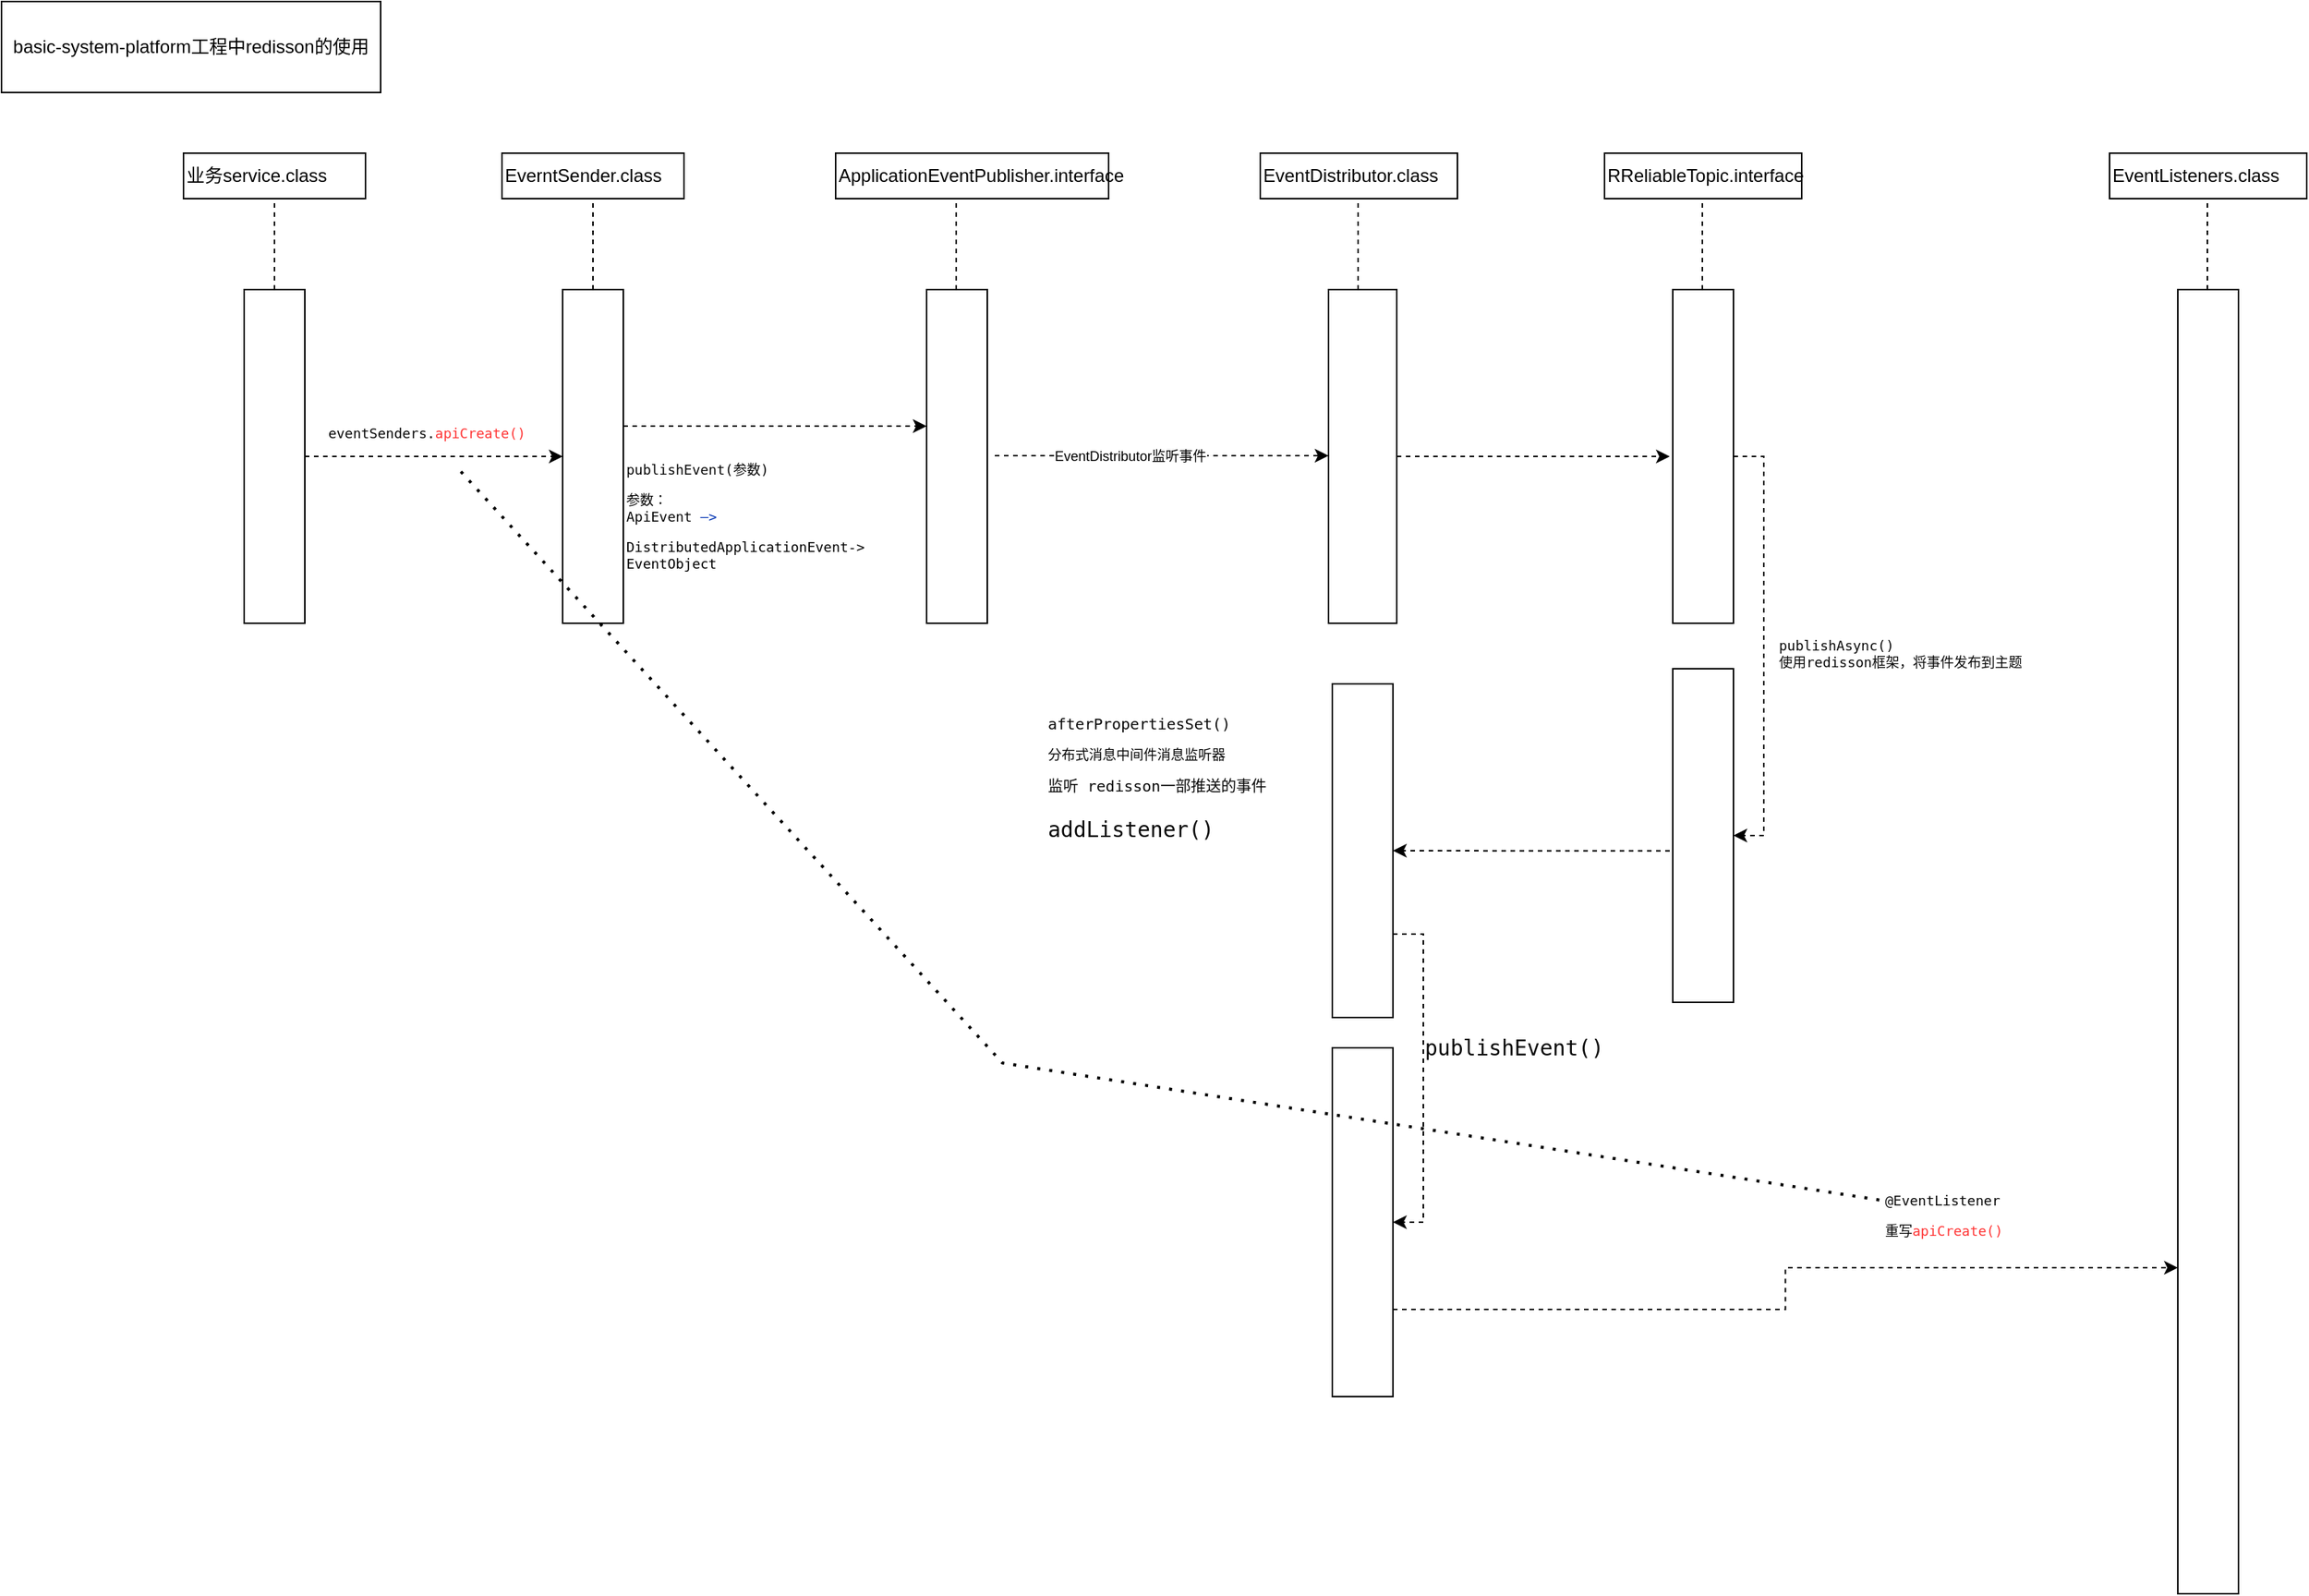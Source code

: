 <mxfile version="20.8.5" type="github">
  <diagram id="lzR9WTqNMokMjlMZCket" name="第 1 页">
    <mxGraphModel dx="2327" dy="784" grid="1" gridSize="10" guides="1" tooltips="1" connect="1" arrows="1" fold="1" page="1" pageScale="1" pageWidth="827" pageHeight="1169" math="0" shadow="0">
      <root>
        <mxCell id="0" />
        <mxCell id="1" parent="0" />
        <mxCell id="b4XzP5kvtJkdpVzACAJ3-1" value="basic-system-platform工程中redisson的使用" style="rounded=0;whiteSpace=wrap;html=1;" parent="1" vertex="1">
          <mxGeometry x="-230" width="250" height="60" as="geometry" />
        </mxCell>
        <mxCell id="b4XzP5kvtJkdpVzACAJ3-2" value="EverntSender.class" style="rounded=0;whiteSpace=wrap;html=1;align=left;" parent="1" vertex="1">
          <mxGeometry x="100" y="100" width="120" height="30" as="geometry" />
        </mxCell>
        <mxCell id="K12D8q6yLpKOAg62nF1a-1" value="ApplicationEventPublisher.interface" style="rounded=0;whiteSpace=wrap;html=1;align=left;" vertex="1" parent="1">
          <mxGeometry x="320" y="100" width="180" height="30" as="geometry" />
        </mxCell>
        <mxCell id="K12D8q6yLpKOAg62nF1a-2" value="&lt;pre style=&quot;background-color:#ffffff;color:#080808;font-family:&#39;JetBrains Mono&#39;,monospace;font-size:13.5pt;&quot;&gt;&lt;br&gt;&lt;/pre&gt;" style="rounded=0;whiteSpace=wrap;html=1;" vertex="1" parent="1">
          <mxGeometry x="140" y="190" width="40" height="220" as="geometry" />
        </mxCell>
        <mxCell id="K12D8q6yLpKOAg62nF1a-3" value="" style="endArrow=none;dashed=1;html=1;rounded=0;entryX=0.5;entryY=1;entryDx=0;entryDy=0;" edge="1" parent="1" source="K12D8q6yLpKOAg62nF1a-2" target="b4XzP5kvtJkdpVzACAJ3-2">
          <mxGeometry width="50" height="50" relative="1" as="geometry">
            <mxPoint x="390" y="300" as="sourcePoint" />
            <mxPoint x="440" y="250" as="targetPoint" />
          </mxGeometry>
        </mxCell>
        <mxCell id="K12D8q6yLpKOAg62nF1a-5" value="" style="rounded=0;whiteSpace=wrap;html=1;" vertex="1" parent="1">
          <mxGeometry x="380" y="190" width="40" height="220" as="geometry" />
        </mxCell>
        <mxCell id="K12D8q6yLpKOAg62nF1a-8" value="" style="endArrow=classic;html=1;rounded=0;exitX=1;exitY=0.409;exitDx=0;exitDy=0;exitPerimeter=0;dashed=1;" edge="1" parent="1" source="K12D8q6yLpKOAg62nF1a-2">
          <mxGeometry width="50" height="50" relative="1" as="geometry">
            <mxPoint x="390" y="240" as="sourcePoint" />
            <mxPoint x="380" y="280" as="targetPoint" />
            <Array as="points">
              <mxPoint x="320" y="280" />
              <mxPoint x="370" y="280" />
            </Array>
          </mxGeometry>
        </mxCell>
        <mxCell id="K12D8q6yLpKOAg62nF1a-10" value="EventDistributor.class" style="rounded=0;whiteSpace=wrap;html=1;align=left;" vertex="1" parent="1">
          <mxGeometry x="600" y="100" width="130" height="30" as="geometry" />
        </mxCell>
        <mxCell id="K12D8q6yLpKOAg62nF1a-11" value="" style="endArrow=classic;html=1;rounded=0;exitX=1;exitY=0.409;exitDx=0;exitDy=0;exitPerimeter=0;dashed=1;" edge="1" parent="1">
          <mxGeometry width="50" height="50" relative="1" as="geometry">
            <mxPoint x="425" y="299.5" as="sourcePoint" />
            <mxPoint x="645" y="299.5" as="targetPoint" />
            <Array as="points">
              <mxPoint x="645" y="299.5" />
            </Array>
          </mxGeometry>
        </mxCell>
        <mxCell id="K12D8q6yLpKOAg62nF1a-12" value="EventDistributor监听事件" style="edgeLabel;html=1;align=center;verticalAlign=middle;resizable=0;points=[];fontSize=9;" vertex="1" connectable="0" parent="K12D8q6yLpKOAg62nF1a-11">
          <mxGeometry x="-0.196" relative="1" as="geometry">
            <mxPoint as="offset" />
          </mxGeometry>
        </mxCell>
        <mxCell id="K12D8q6yLpKOAg62nF1a-20" style="edgeStyle=orthogonalEdgeStyle;rounded=0;orthogonalLoop=1;jettySize=auto;html=1;exitX=1;exitY=0.5;exitDx=0;exitDy=0;dashed=1;fontSize=9;" edge="1" parent="1" source="K12D8q6yLpKOAg62nF1a-15">
          <mxGeometry relative="1" as="geometry">
            <mxPoint x="870" y="300" as="targetPoint" />
          </mxGeometry>
        </mxCell>
        <mxCell id="K12D8q6yLpKOAg62nF1a-15" value="" style="rounded=0;whiteSpace=wrap;html=1;" vertex="1" parent="1">
          <mxGeometry x="645" y="190" width="45" height="220" as="geometry" />
        </mxCell>
        <mxCell id="K12D8q6yLpKOAg62nF1a-16" value="" style="endArrow=none;dashed=1;html=1;rounded=0;entryX=0.5;entryY=1;entryDx=0;entryDy=0;" edge="1" parent="1">
          <mxGeometry width="50" height="50" relative="1" as="geometry">
            <mxPoint x="664.5" y="190" as="sourcePoint" />
            <mxPoint x="664.5" y="130" as="targetPoint" />
          </mxGeometry>
        </mxCell>
        <mxCell id="K12D8q6yLpKOAg62nF1a-17" value="RReliableTopic.interface" style="rounded=0;whiteSpace=wrap;html=1;align=left;" vertex="1" parent="1">
          <mxGeometry x="827" y="100" width="130" height="30" as="geometry" />
        </mxCell>
        <mxCell id="K12D8q6yLpKOAg62nF1a-22" style="edgeStyle=orthogonalEdgeStyle;rounded=0;orthogonalLoop=1;jettySize=auto;html=1;exitX=1;exitY=0.5;exitDx=0;exitDy=0;dashed=1;fontSize=9;entryX=1;entryY=0.5;entryDx=0;entryDy=0;" edge="1" parent="1" source="K12D8q6yLpKOAg62nF1a-18" target="K12D8q6yLpKOAg62nF1a-23">
          <mxGeometry relative="1" as="geometry">
            <mxPoint x="940" y="530" as="targetPoint" />
          </mxGeometry>
        </mxCell>
        <mxCell id="K12D8q6yLpKOAg62nF1a-18" value="" style="rounded=0;whiteSpace=wrap;html=1;" vertex="1" parent="1">
          <mxGeometry x="872" y="190" width="40" height="220" as="geometry" />
        </mxCell>
        <mxCell id="K12D8q6yLpKOAg62nF1a-19" value="" style="endArrow=none;dashed=1;html=1;rounded=0;entryX=0.5;entryY=1;entryDx=0;entryDy=0;" edge="1" parent="1">
          <mxGeometry width="50" height="50" relative="1" as="geometry">
            <mxPoint x="891.5" y="190" as="sourcePoint" />
            <mxPoint x="891.5" y="130" as="targetPoint" />
          </mxGeometry>
        </mxCell>
        <mxCell id="K12D8q6yLpKOAg62nF1a-23" value="" style="rounded=0;whiteSpace=wrap;html=1;" vertex="1" parent="1">
          <mxGeometry x="872" y="440" width="40" height="220" as="geometry" />
        </mxCell>
        <mxCell id="K12D8q6yLpKOAg62nF1a-25" value="&lt;pre style=&quot;background-color: rgb(255, 255, 255); color: rgb(8, 8, 8); font-family: &amp;quot;JetBrains Mono&amp;quot;, monospace; font-size: 9px;&quot;&gt;publishAsync()&lt;br/&gt;使用redisson框架，将事件发布到主题&lt;/pre&gt;" style="text;html=1;align=left;verticalAlign=middle;resizable=0;points=[];autosize=1;strokeColor=none;fillColor=none;fontSize=9;" vertex="1" parent="1">
          <mxGeometry x="940" y="400" width="240" height="60" as="geometry" />
        </mxCell>
        <mxCell id="K12D8q6yLpKOAg62nF1a-27" value="" style="endArrow=none;dashed=1;html=1;rounded=0;entryX=0.5;entryY=1;entryDx=0;entryDy=0;" edge="1" parent="1">
          <mxGeometry width="50" height="50" relative="1" as="geometry">
            <mxPoint x="399.5" y="190" as="sourcePoint" />
            <mxPoint x="399.5" y="130" as="targetPoint" />
          </mxGeometry>
        </mxCell>
        <mxCell id="K12D8q6yLpKOAg62nF1a-28" value="" style="rounded=0;whiteSpace=wrap;html=1;" vertex="1" parent="1">
          <mxGeometry x="647.5" y="450" width="40" height="220" as="geometry" />
        </mxCell>
        <mxCell id="K12D8q6yLpKOAg62nF1a-29" style="edgeStyle=orthogonalEdgeStyle;rounded=0;orthogonalLoop=1;jettySize=auto;html=1;exitX=-0.05;exitY=0.546;exitDx=0;exitDy=0;dashed=1;fontSize=9;entryX=1;entryY=0.5;entryDx=0;entryDy=0;exitPerimeter=0;" edge="1" parent="1" source="K12D8q6yLpKOAg62nF1a-23" target="K12D8q6yLpKOAg62nF1a-28">
          <mxGeometry relative="1" as="geometry">
            <mxPoint x="930" y="850" as="targetPoint" />
            <mxPoint x="930" y="600" as="sourcePoint" />
          </mxGeometry>
        </mxCell>
        <mxCell id="K12D8q6yLpKOAg62nF1a-30" value="&lt;pre style=&quot;background-color: rgb(255, 255, 255); color: rgb(8, 8, 8); font-family: &amp;quot;JetBrains Mono&amp;quot;, monospace;&quot;&gt;&lt;font size=&quot;1&quot;&gt;afterPropertiesSet()&lt;br&gt;&lt;/font&gt;&lt;pre style=&quot;font-family: 宋体, monospace;&quot;&gt;&lt;font style=&quot;font-size: 9px;&quot;&gt;分布式消息中间件消息监听器&lt;/font&gt;&lt;/pre&gt;&lt;font size=&quot;1&quot;&gt;&lt;div style=&quot;&quot;&gt;监听 redisson一部推送的事件&lt;br&gt;&lt;pre style=&quot;font-family: &amp;quot;JetBrains Mono&amp;quot;, monospace; font-size: 10.5pt;&quot;&gt;addListener()&lt;/pre&gt;&lt;/div&gt;&lt;/font&gt;&lt;/pre&gt;" style="text;html=1;align=left;verticalAlign=middle;resizable=0;points=[];autosize=1;strokeColor=none;fillColor=none;fontSize=9;" vertex="1" parent="1">
          <mxGeometry x="457.5" y="450" width="200" height="130" as="geometry" />
        </mxCell>
        <mxCell id="K12D8q6yLpKOAg62nF1a-35" style="edgeStyle=orthogonalEdgeStyle;rounded=0;orthogonalLoop=1;jettySize=auto;html=1;exitX=1;exitY=0.75;exitDx=0;exitDy=0;dashed=1;fontSize=9;entryX=0;entryY=0.75;entryDx=0;entryDy=0;" edge="1" parent="1" source="K12D8q6yLpKOAg62nF1a-31" target="K12D8q6yLpKOAg62nF1a-37">
          <mxGeometry relative="1" as="geometry">
            <mxPoint x="1210" y="855" as="targetPoint" />
          </mxGeometry>
        </mxCell>
        <mxCell id="K12D8q6yLpKOAg62nF1a-31" value="" style="rounded=0;whiteSpace=wrap;html=1;" vertex="1" parent="1">
          <mxGeometry x="647.5" y="690" width="40" height="230" as="geometry" />
        </mxCell>
        <mxCell id="K12D8q6yLpKOAg62nF1a-32" style="edgeStyle=orthogonalEdgeStyle;rounded=0;orthogonalLoop=1;jettySize=auto;html=1;exitX=1;exitY=0.75;exitDx=0;exitDy=0;dashed=1;fontSize=9;entryX=1;entryY=0.5;entryDx=0;entryDy=0;" edge="1" parent="1" source="K12D8q6yLpKOAg62nF1a-28" target="K12D8q6yLpKOAg62nF1a-31">
          <mxGeometry relative="1" as="geometry">
            <mxPoint x="930" y="1045" as="targetPoint" />
            <mxPoint x="930" y="850" as="sourcePoint" />
          </mxGeometry>
        </mxCell>
        <mxCell id="K12D8q6yLpKOAg62nF1a-34" value="&lt;pre style=&quot;background-color:#ffffff;color:#080808;font-family:&#39;JetBrains Mono&#39;,monospace;font-size:10.5pt;&quot;&gt;publishEvent()&lt;/pre&gt;" style="text;html=1;align=center;verticalAlign=middle;resizable=0;points=[];autosize=1;strokeColor=none;fillColor=none;fontSize=9;" vertex="1" parent="1">
          <mxGeometry x="707" y="660" width="120" height="60" as="geometry" />
        </mxCell>
        <mxCell id="K12D8q6yLpKOAg62nF1a-36" value="EventListeners.class" style="rounded=0;whiteSpace=wrap;html=1;align=left;" vertex="1" parent="1">
          <mxGeometry x="1160" y="100" width="130" height="30" as="geometry" />
        </mxCell>
        <mxCell id="K12D8q6yLpKOAg62nF1a-37" value="" style="rounded=0;whiteSpace=wrap;html=1;" vertex="1" parent="1">
          <mxGeometry x="1205" y="190" width="40" height="860" as="geometry" />
        </mxCell>
        <mxCell id="K12D8q6yLpKOAg62nF1a-38" value="" style="endArrow=none;dashed=1;html=1;rounded=0;entryX=0.5;entryY=1;entryDx=0;entryDy=0;" edge="1" parent="1">
          <mxGeometry width="50" height="50" relative="1" as="geometry">
            <mxPoint x="1224.5" y="190" as="sourcePoint" />
            <mxPoint x="1224.5" y="130" as="targetPoint" />
          </mxGeometry>
        </mxCell>
        <mxCell id="K12D8q6yLpKOAg62nF1a-41" value="&lt;pre style=&quot;border-color: var(--border-color); font-family: &amp;quot;JetBrains Mono&amp;quot;, monospace; font-size: 9px;&quot;&gt;&lt;font color=&quot;#080808&quot;&gt;publishEvent(参数)&lt;/font&gt;&lt;font size=&quot;1&quot; color=&quot;#080808&quot;&gt;&lt;br style=&quot;font-size: 9px;&quot;&gt;&lt;/font&gt;&lt;pre style=&quot;background-color: rgb(255, 255, 255); font-family: &amp;quot;JetBrains Mono&amp;quot;, monospace; font-size: 9px;&quot;&gt;&lt;font color=&quot;#080808&quot;&gt;参数：&lt;br/&gt;ApiEvent &lt;/font&gt;&lt;font color=&quot;#0033b3&quot;&gt;—&amp;gt;&lt;/font&gt;&lt;/pre&gt;&lt;pre style=&quot;background-color: rgb(255, 255, 255); font-family: &amp;quot;JetBrains Mono&amp;quot;, monospace; font-size: 9px;&quot;&gt;&lt;span style=&quot;color: rgb(0, 0, 0); font-size: 9px;&quot;&gt;DistributedApplicationEvent-&amp;gt;&lt;br&gt;EventObject&lt;/span&gt;&lt;/pre&gt;&lt;font size=&quot;1&quot; color=&quot;#080808&quot;&gt;&lt;br style=&quot;font-size: 9px;&quot;&gt;&lt;/font&gt;&lt;/pre&gt;" style="text;html=1;align=left;verticalAlign=middle;resizable=0;points=[];autosize=1;strokeColor=none;fillColor=none;fontSize=9;" vertex="1" parent="1">
          <mxGeometry x="180" y="280" width="210" height="140" as="geometry" />
        </mxCell>
        <mxCell id="K12D8q6yLpKOAg62nF1a-43" value="业务service.class" style="rounded=0;whiteSpace=wrap;html=1;align=left;" vertex="1" parent="1">
          <mxGeometry x="-110" y="100" width="120" height="30" as="geometry" />
        </mxCell>
        <mxCell id="K12D8q6yLpKOAg62nF1a-46" style="edgeStyle=orthogonalEdgeStyle;rounded=0;orthogonalLoop=1;jettySize=auto;html=1;exitX=1;exitY=0.5;exitDx=0;exitDy=0;entryX=0;entryY=0.5;entryDx=0;entryDy=0;dashed=1;fontSize=9;" edge="1" parent="1" source="K12D8q6yLpKOAg62nF1a-44" target="K12D8q6yLpKOAg62nF1a-2">
          <mxGeometry relative="1" as="geometry" />
        </mxCell>
        <mxCell id="K12D8q6yLpKOAg62nF1a-44" value="&lt;pre style=&quot;background-color:#ffffff;color:#080808;font-family:&#39;JetBrains Mono&#39;,monospace;font-size:13.5pt;&quot;&gt;&lt;br&gt;&lt;/pre&gt;" style="rounded=0;whiteSpace=wrap;html=1;" vertex="1" parent="1">
          <mxGeometry x="-70" y="190" width="40" height="220" as="geometry" />
        </mxCell>
        <mxCell id="K12D8q6yLpKOAg62nF1a-45" value="" style="endArrow=none;dashed=1;html=1;rounded=0;entryX=0.5;entryY=1;entryDx=0;entryDy=0;" edge="1" parent="1" source="K12D8q6yLpKOAg62nF1a-44" target="K12D8q6yLpKOAg62nF1a-43">
          <mxGeometry width="50" height="50" relative="1" as="geometry">
            <mxPoint x="180" y="300" as="sourcePoint" />
            <mxPoint x="230" y="250" as="targetPoint" />
          </mxGeometry>
        </mxCell>
        <mxCell id="K12D8q6yLpKOAg62nF1a-47" value="&lt;pre style=&quot;background-color: rgb(255, 255, 255); font-family: &amp;quot;JetBrains Mono&amp;quot;, monospace; font-size: 9px;&quot;&gt;&lt;span style=&quot;color: rgb(8, 8, 8);&quot;&gt;eventSenders.&lt;/span&gt;&lt;font color=&quot;#ff3333&quot;&gt;apiCreate()&lt;/font&gt;&lt;/pre&gt;" style="text;html=1;align=center;verticalAlign=middle;resizable=0;points=[];autosize=1;strokeColor=none;fillColor=none;fontSize=9;" vertex="1" parent="1">
          <mxGeometry x="-40" y="260" width="180" height="50" as="geometry" />
        </mxCell>
        <mxCell id="K12D8q6yLpKOAg62nF1a-48" value="&lt;pre style=&quot;background-color: rgb(255, 255, 255); font-family: &amp;quot;JetBrains Mono&amp;quot;, monospace; font-size: 9px;&quot;&gt;&lt;font color=&quot;#080808&quot;&gt;@EventListener&lt;/font&gt;&lt;font size=&quot;1&quot; color=&quot;#080808&quot;&gt;&lt;br style=&quot;font-size: 9px;&quot;&gt;&lt;/font&gt;&lt;pre style=&quot;font-family: &amp;quot;JetBrains Mono&amp;quot;, monospace; font-size: 9px;&quot;&gt;&lt;font color=&quot;#080808&quot;&gt;重写&lt;/font&gt;apiCreate()&lt;/pre&gt;&lt;/pre&gt;" style="text;html=1;align=left;verticalAlign=middle;resizable=0;points=[];autosize=1;strokeColor=none;fillColor=none;fontSize=9;fontColor=#FF3333;" vertex="1" parent="1">
          <mxGeometry x="1010" y="765" width="120" height="70" as="geometry" />
        </mxCell>
        <mxCell id="K12D8q6yLpKOAg62nF1a-49" value="" style="endArrow=none;dashed=1;html=1;dashPattern=1 3;strokeWidth=2;rounded=0;fontSize=9;fontColor=#FF3333;" edge="1" parent="1" source="K12D8q6yLpKOAg62nF1a-47" target="K12D8q6yLpKOAg62nF1a-48">
          <mxGeometry width="50" height="50" relative="1" as="geometry">
            <mxPoint x="700" y="580" as="sourcePoint" />
            <mxPoint x="750" y="530" as="targetPoint" />
            <Array as="points">
              <mxPoint x="430" y="700" />
            </Array>
          </mxGeometry>
        </mxCell>
      </root>
    </mxGraphModel>
  </diagram>
</mxfile>
